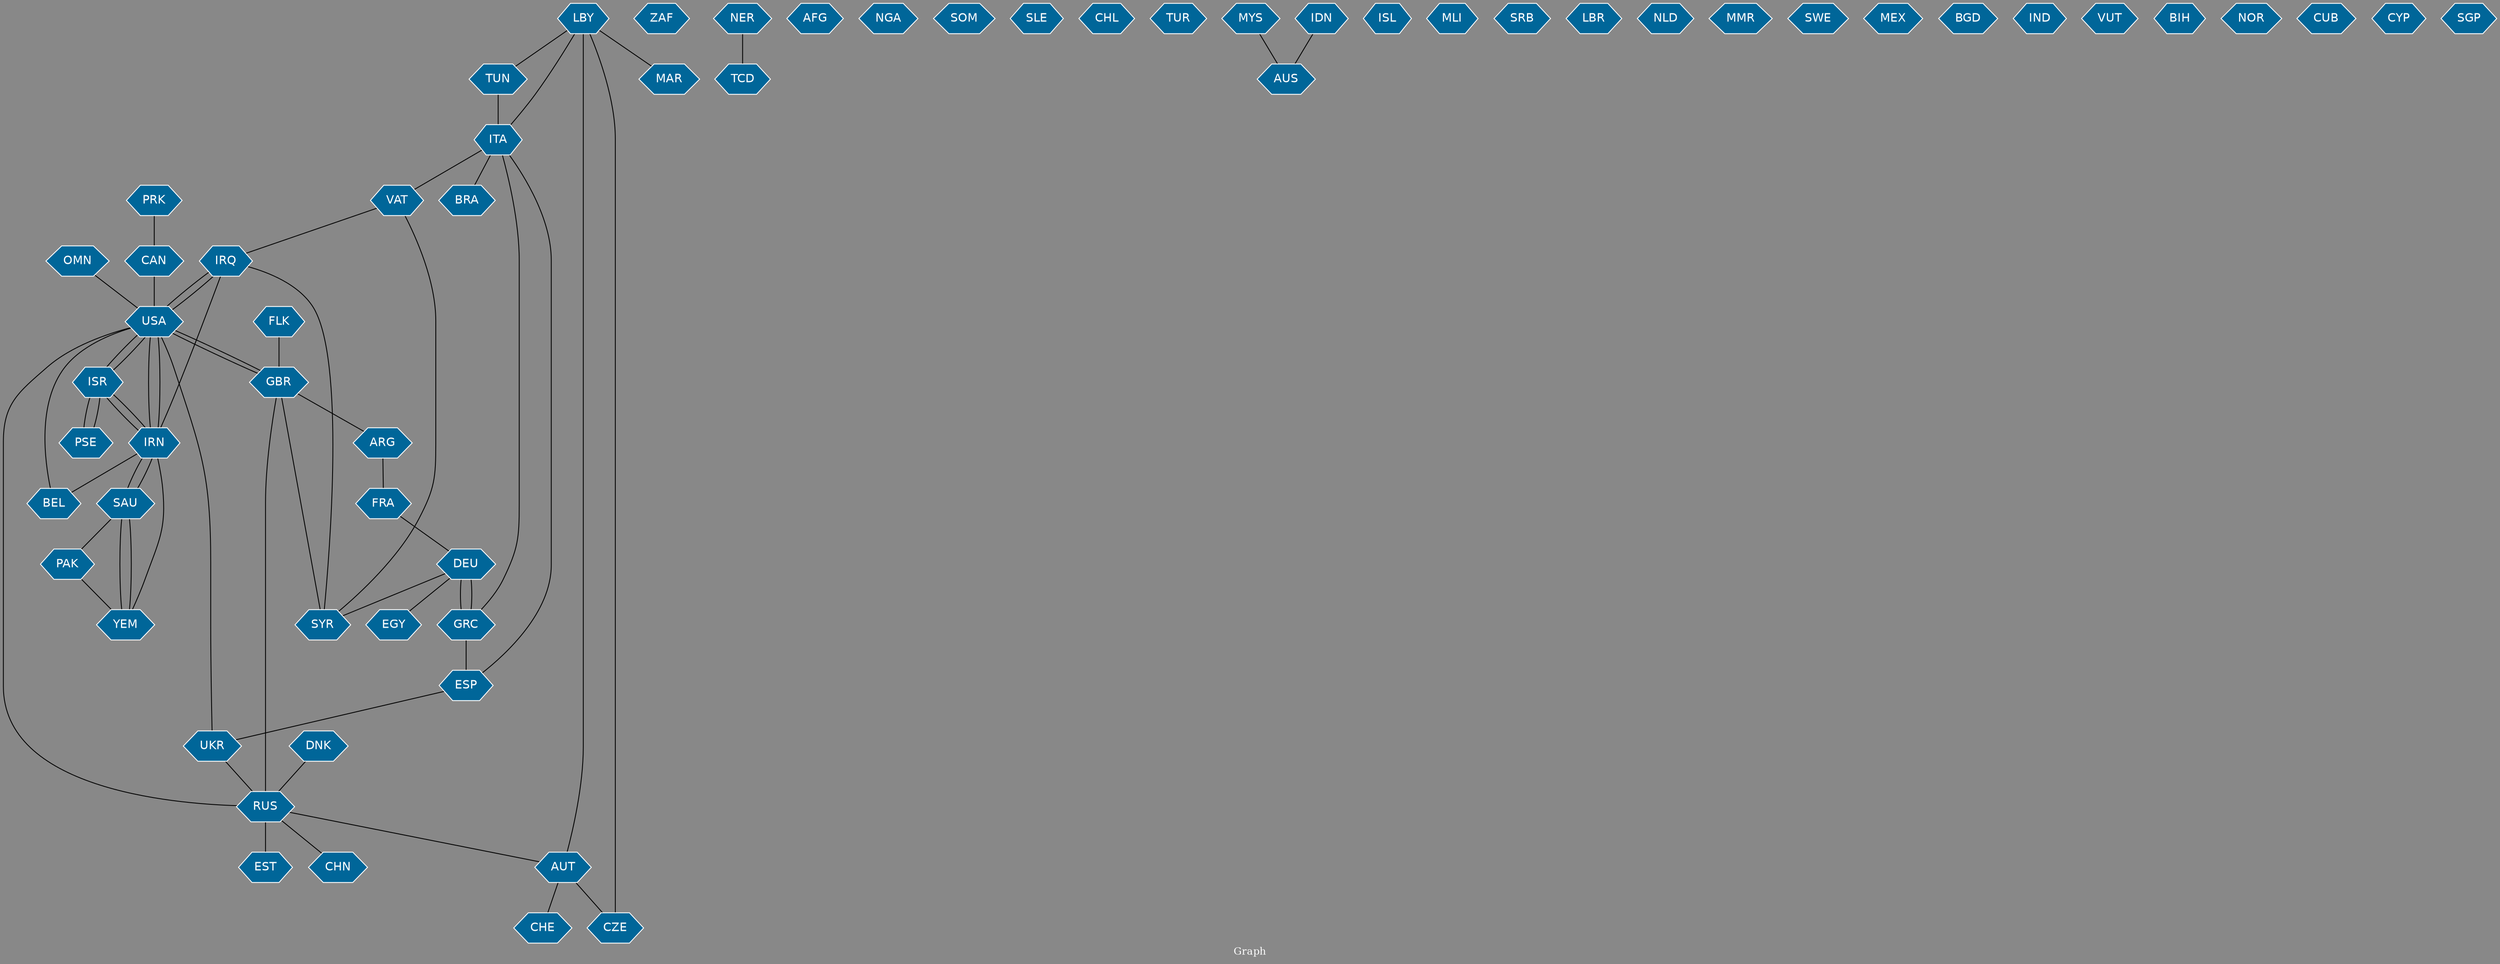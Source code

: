// Countries together in item graph
graph {
	graph [bgcolor="#888888" fontcolor=white fontsize=12 label="Graph" outputorder=edgesfirst overlap=prism]
	node [color=white fillcolor="#006699" fontcolor=white fontname=Helvetica shape=hexagon style=filled]
	edge [arrowhead=open color=black fontcolor=white fontname=Courier fontsize=12]
		LBY [label=LBY]
		ZAF [label=ZAF]
		IRQ [label=IRQ]
		GBR [label=GBR]
		NER [label=NER]
		TCD [label=TCD]
		USA [label=USA]
		ISR [label=ISR]
		TUN [label=TUN]
		GRC [label=GRC]
		AFG [label=AFG]
		ARG [label=ARG]
		FRA [label=FRA]
		DNK [label=DNK]
		RUS [label=RUS]
		CAN [label=CAN]
		YEM [label=YEM]
		PAK [label=PAK]
		NGA [label=NGA]
		EST [label=EST]
		ITA [label=ITA]
		IRN [label=IRN]
		SAU [label=SAU]
		SOM [label=SOM]
		PSE [label=PSE]
		VAT [label=VAT]
		SLE [label=SLE]
		ESP [label=ESP]
		UKR [label=UKR]
		CHL [label=CHL]
		TUR [label=TUR]
		DEU [label=DEU]
		MYS [label=MYS]
		ISL [label=ISL]
		MLI [label=MLI]
		SRB [label=SRB]
		EGY [label=EGY]
		PRK [label=PRK]
		CHN [label=CHN]
		LBR [label=LBR]
		SYR [label=SYR]
		NLD [label=NLD]
		MMR [label=MMR]
		SWE [label=SWE]
		FLK [label=FLK]
		AUT [label=AUT]
		MEX [label=MEX]
		BGD [label=BGD]
		CZE [label=CZE]
		BRA [label=BRA]
		CHE [label=CHE]
		IDN [label=IDN]
		AUS [label=AUS]
		IND [label=IND]
		VUT [label=VUT]
		BIH [label=BIH]
		NOR [label=NOR]
		CUB [label=CUB]
		CYP [label=CYP]
		OMN [label=OMN]
		SGP [label=SGP]
		MAR [label=MAR]
		BEL [label=BEL]
			USA -- ISR [weight=4]
			GRC -- ITA [weight=1]
			ESP -- ITA [weight=1]
			ISR -- PSE [weight=1]
			UKR -- RUS [weight=1]
			PSE -- ISR [weight=1]
			IRQ -- IRN [weight=1]
			GBR -- ARG [weight=1]
			AUT -- LBY [weight=2]
			MYS -- AUS [weight=1]
			PRK -- CAN [weight=1]
			CAN -- USA [weight=1]
			SAU -- YEM [weight=3]
			IRQ -- USA [weight=1]
			SAU -- IRN [weight=1]
			RUS -- USA [weight=1]
			SYR -- IRQ [weight=1]
			LBY -- MAR [weight=1]
			CZE -- LBY [weight=1]
			USA -- GBR [weight=1]
			LBY -- TUN [weight=1]
			VAT -- IRQ [weight=1]
			ESP -- UKR [weight=1]
			IRN -- BEL [weight=1]
			GRC -- DEU [weight=2]
			OMN -- USA [weight=1]
			AUT -- CHE [weight=1]
			RUS -- AUT [weight=1]
			USA -- BEL [weight=1]
			FLK -- GBR [weight=1]
			SAU -- PAK [weight=1]
			USA -- IRQ [weight=1]
			DEU -- EGY [weight=1]
			TUN -- ITA [weight=1]
			DNK -- RUS [weight=1]
			USA -- IRN [weight=5]
			ISR -- IRN [weight=6]
			RUS -- CHN [weight=1]
			ARG -- FRA [weight=1]
			UKR -- USA [weight=1]
			VAT -- SYR [weight=1]
			AUT -- CZE [weight=1]
			IRN -- USA [weight=3]
			ISR -- USA [weight=3]
			DEU -- GRC [weight=2]
			IRN -- SAU [weight=2]
			RUS -- EST [weight=2]
			GBR -- RUS [weight=2]
			ITA -- BRA [weight=1]
			IRN -- ISR [weight=1]
			SYR -- GBR [weight=2]
			IDN -- AUS [weight=1]
			ITA -- VAT [weight=2]
			IRN -- YEM [weight=1]
			FRA -- DEU [weight=1]
			PAK -- YEM [weight=1]
			GBR -- USA [weight=1]
			DEU -- SYR [weight=1]
			NER -- TCD [weight=1]
			GRC -- ESP [weight=1]
			YEM -- SAU [weight=2]
			LBY -- ITA [weight=1]
}